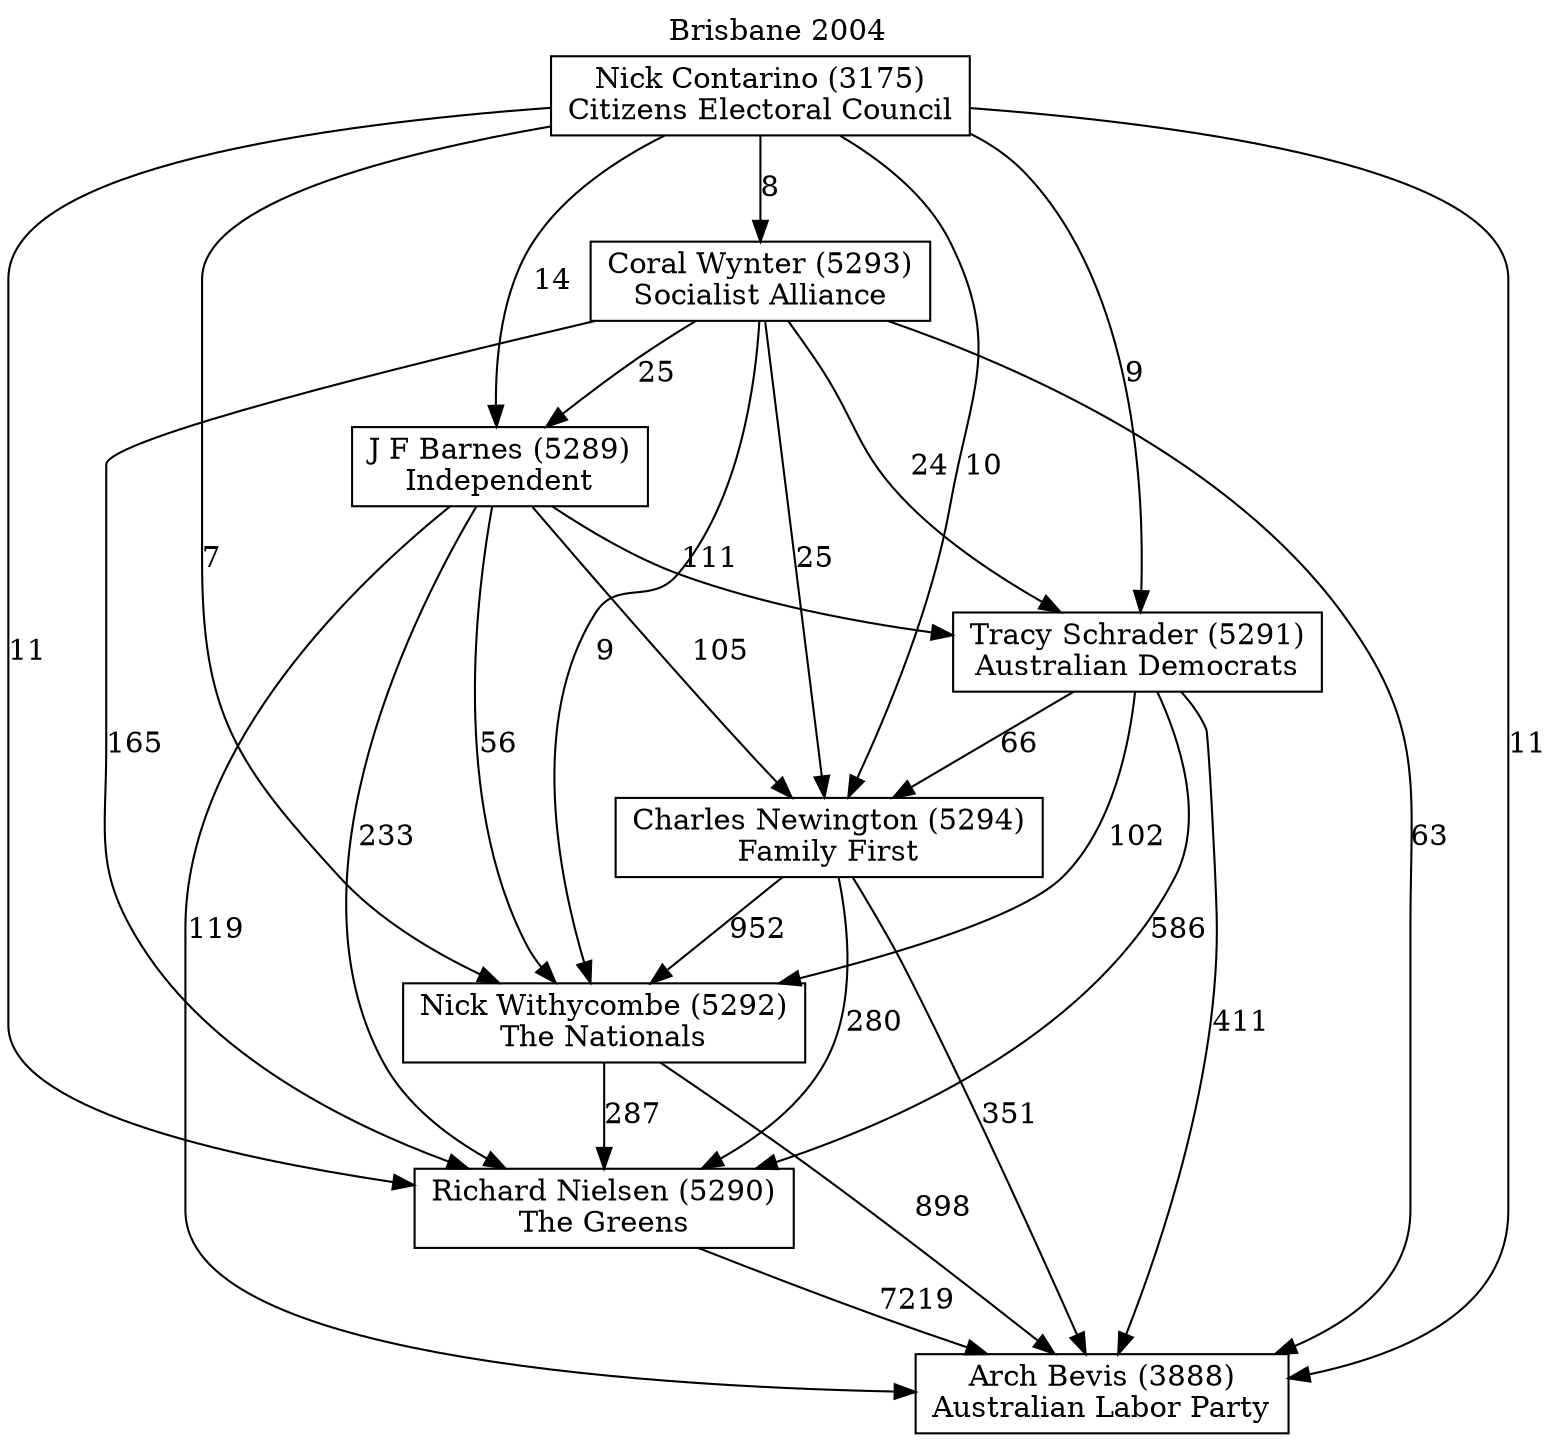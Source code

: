 // House preference flow
digraph "Arch Bevis (3888)_Brisbane_2004" {
	graph [label="Brisbane 2004" labelloc=t mclimit=10]
	node [shape=box]
	"Arch Bevis (3888)" [label="Arch Bevis (3888)
Australian Labor Party"]
	"Charles Newington (5294)" [label="Charles Newington (5294)
Family First"]
	"Coral Wynter (5293)" [label="Coral Wynter (5293)
Socialist Alliance"]
	"J F Barnes (5289)" [label="J F Barnes (5289)
Independent"]
	"Nick Contarino (3175)" [label="Nick Contarino (3175)
Citizens Electoral Council"]
	"Nick Withycombe (5292)" [label="Nick Withycombe (5292)
The Nationals"]
	"Richard Nielsen (5290)" [label="Richard Nielsen (5290)
The Greens"]
	"Tracy Schrader (5291)" [label="Tracy Schrader (5291)
Australian Democrats"]
	"Charles Newington (5294)" -> "Arch Bevis (3888)" [label=351]
	"Charles Newington (5294)" -> "Nick Withycombe (5292)" [label=952]
	"Charles Newington (5294)" -> "Richard Nielsen (5290)" [label=280]
	"Coral Wynter (5293)" -> "Arch Bevis (3888)" [label=63]
	"Coral Wynter (5293)" -> "Charles Newington (5294)" [label=25]
	"Coral Wynter (5293)" -> "J F Barnes (5289)" [label=25]
	"Coral Wynter (5293)" -> "Nick Withycombe (5292)" [label=9]
	"Coral Wynter (5293)" -> "Richard Nielsen (5290)" [label=165]
	"Coral Wynter (5293)" -> "Tracy Schrader (5291)" [label=24]
	"J F Barnes (5289)" -> "Arch Bevis (3888)" [label=119]
	"J F Barnes (5289)" -> "Charles Newington (5294)" [label=105]
	"J F Barnes (5289)" -> "Nick Withycombe (5292)" [label=56]
	"J F Barnes (5289)" -> "Richard Nielsen (5290)" [label=233]
	"J F Barnes (5289)" -> "Tracy Schrader (5291)" [label=111]
	"Nick Contarino (3175)" -> "Arch Bevis (3888)" [label=11]
	"Nick Contarino (3175)" -> "Charles Newington (5294)" [label=10]
	"Nick Contarino (3175)" -> "Coral Wynter (5293)" [label=8]
	"Nick Contarino (3175)" -> "J F Barnes (5289)" [label=14]
	"Nick Contarino (3175)" -> "Nick Withycombe (5292)" [label=7]
	"Nick Contarino (3175)" -> "Richard Nielsen (5290)" [label=11]
	"Nick Contarino (3175)" -> "Tracy Schrader (5291)" [label=9]
	"Nick Withycombe (5292)" -> "Arch Bevis (3888)" [label=898]
	"Nick Withycombe (5292)" -> "Richard Nielsen (5290)" [label=287]
	"Richard Nielsen (5290)" -> "Arch Bevis (3888)" [label=7219]
	"Tracy Schrader (5291)" -> "Arch Bevis (3888)" [label=411]
	"Tracy Schrader (5291)" -> "Charles Newington (5294)" [label=66]
	"Tracy Schrader (5291)" -> "Nick Withycombe (5292)" [label=102]
	"Tracy Schrader (5291)" -> "Richard Nielsen (5290)" [label=586]
}

